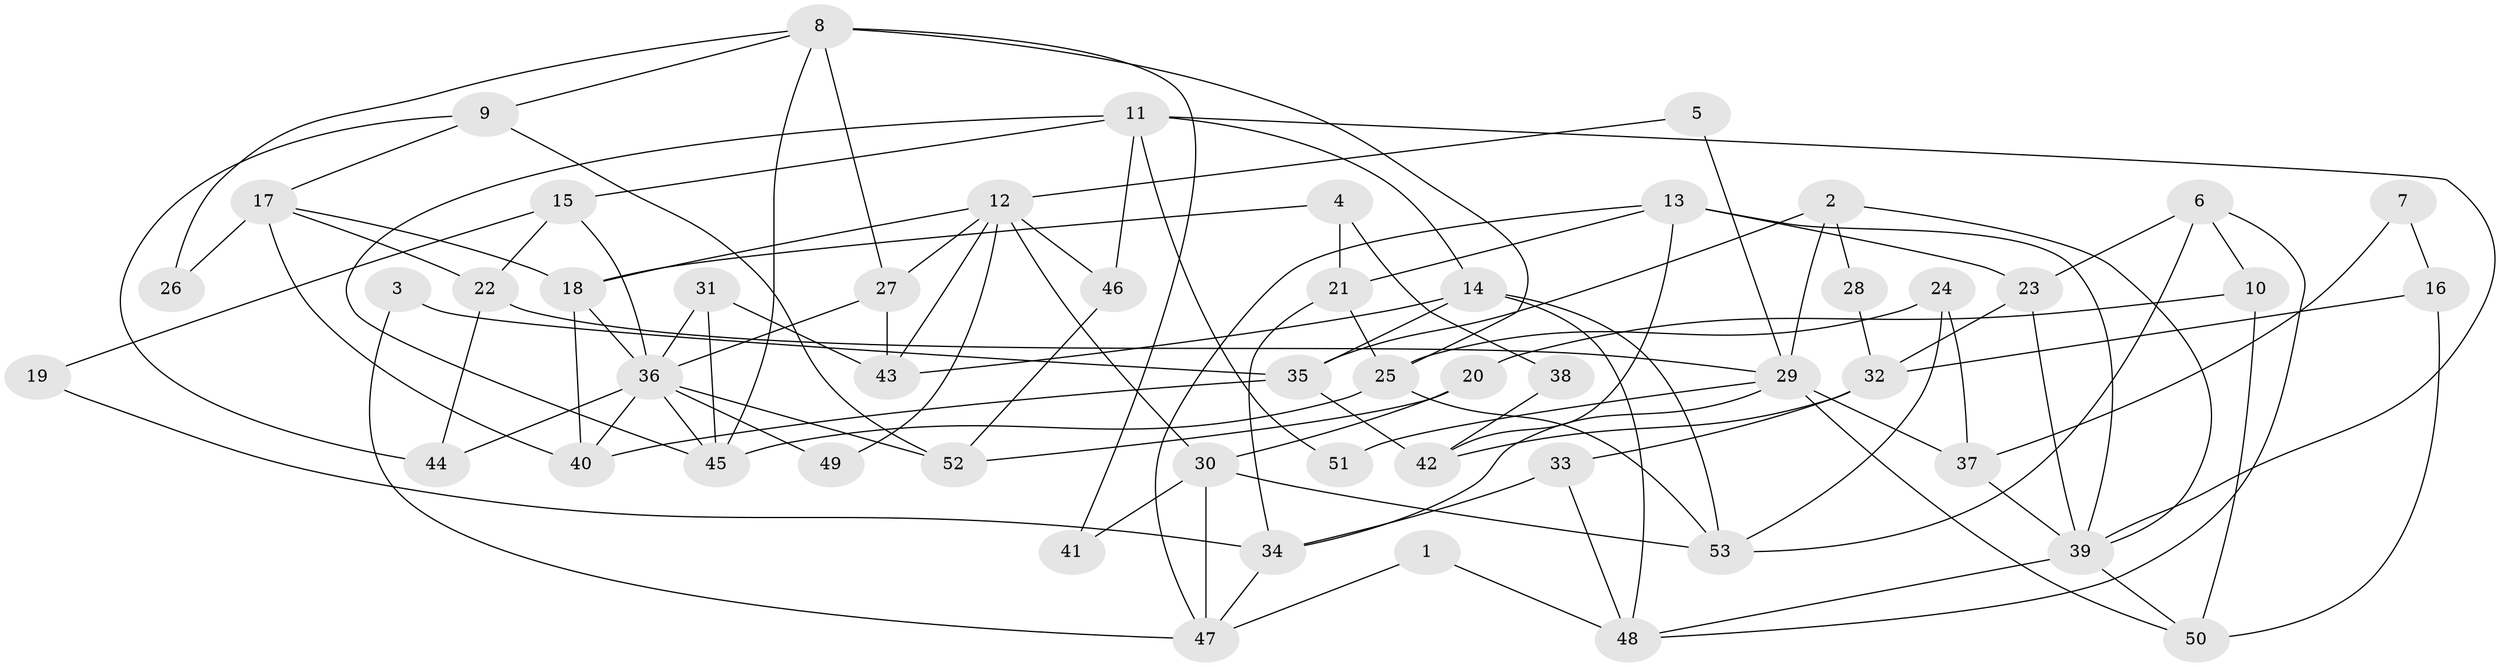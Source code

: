 // Generated by graph-tools (version 1.1) at 2025/36/03/09/25 02:36:26]
// undirected, 53 vertices, 106 edges
graph export_dot {
graph [start="1"]
  node [color=gray90,style=filled];
  1;
  2;
  3;
  4;
  5;
  6;
  7;
  8;
  9;
  10;
  11;
  12;
  13;
  14;
  15;
  16;
  17;
  18;
  19;
  20;
  21;
  22;
  23;
  24;
  25;
  26;
  27;
  28;
  29;
  30;
  31;
  32;
  33;
  34;
  35;
  36;
  37;
  38;
  39;
  40;
  41;
  42;
  43;
  44;
  45;
  46;
  47;
  48;
  49;
  50;
  51;
  52;
  53;
  1 -- 47;
  1 -- 48;
  2 -- 39;
  2 -- 29;
  2 -- 28;
  2 -- 35;
  3 -- 35;
  3 -- 47;
  4 -- 18;
  4 -- 21;
  4 -- 38;
  5 -- 29;
  5 -- 12;
  6 -- 23;
  6 -- 53;
  6 -- 10;
  6 -- 48;
  7 -- 16;
  7 -- 37;
  8 -- 45;
  8 -- 27;
  8 -- 9;
  8 -- 25;
  8 -- 26;
  8 -- 41;
  9 -- 44;
  9 -- 17;
  9 -- 52;
  10 -- 50;
  10 -- 20;
  11 -- 39;
  11 -- 14;
  11 -- 15;
  11 -- 45;
  11 -- 46;
  11 -- 51;
  12 -- 27;
  12 -- 18;
  12 -- 30;
  12 -- 43;
  12 -- 46;
  12 -- 49;
  13 -- 23;
  13 -- 39;
  13 -- 21;
  13 -- 42;
  13 -- 47;
  14 -- 35;
  14 -- 53;
  14 -- 43;
  14 -- 48;
  15 -- 36;
  15 -- 19;
  15 -- 22;
  16 -- 32;
  16 -- 50;
  17 -- 18;
  17 -- 22;
  17 -- 26;
  17 -- 40;
  18 -- 36;
  18 -- 40;
  19 -- 34;
  20 -- 52;
  20 -- 30;
  21 -- 25;
  21 -- 34;
  22 -- 29;
  22 -- 44;
  23 -- 39;
  23 -- 32;
  24 -- 25;
  24 -- 53;
  24 -- 37;
  25 -- 45;
  25 -- 53;
  27 -- 43;
  27 -- 36;
  28 -- 32;
  29 -- 34;
  29 -- 37;
  29 -- 50;
  29 -- 51;
  30 -- 41;
  30 -- 47;
  30 -- 53;
  31 -- 45;
  31 -- 43;
  31 -- 36;
  32 -- 42;
  32 -- 33;
  33 -- 34;
  33 -- 48;
  34 -- 47;
  35 -- 40;
  35 -- 42;
  36 -- 52;
  36 -- 40;
  36 -- 44;
  36 -- 45;
  36 -- 49;
  37 -- 39;
  38 -- 42;
  39 -- 48;
  39 -- 50;
  46 -- 52;
}
